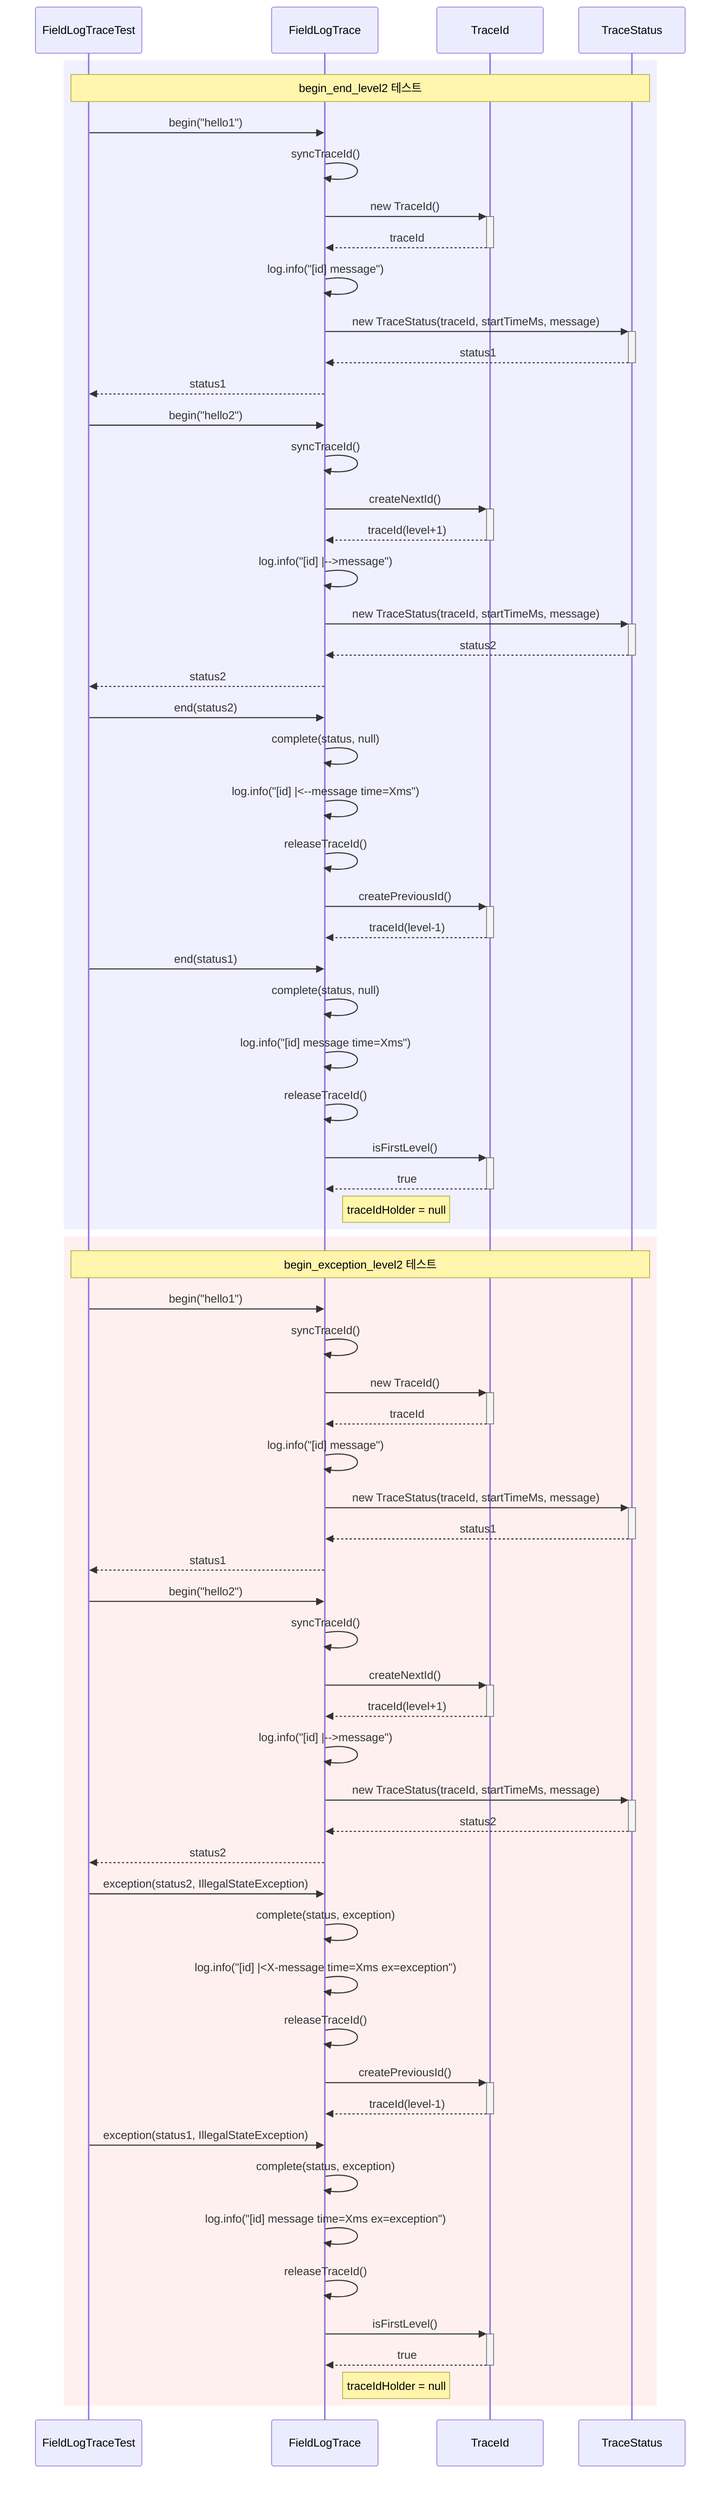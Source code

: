sequenceDiagram
    participant Test as FieldLogTraceTest
    participant FLT as FieldLogTrace
    participant TId as TraceId
    participant TS as TraceStatus
    
    %% begin_end_level2 테스트 시나리오
    rect rgb(240, 240, 255)
        Note over Test,TS: begin_end_level2 테스트
        Test->>FLT: begin("hello1")
        FLT->>FLT: syncTraceId()
        FLT->>+TId: new TraceId()
        TId-->>-FLT: traceId
        FLT->>FLT: log.info("[id] message")
        FLT->>+TS: new TraceStatus(traceId, startTimeMs, message)
        TS-->>-FLT: status1
        FLT-->>Test: status1
        
        Test->>FLT: begin("hello2")
        FLT->>FLT: syncTraceId()
        FLT->>+TId: createNextId()
        TId-->>-FLT: traceId(level+1)
        FLT->>FLT: log.info("[id] |-->message")
        FLT->>+TS: new TraceStatus(traceId, startTimeMs, message)
        TS-->>-FLT: status2
        FLT-->>Test: status2
        
        Test->>FLT: end(status2)
        FLT->>FLT: complete(status, null)
        FLT->>FLT: log.info("[id] |<--message time=Xms")
        FLT->>FLT: releaseTraceId()
        FLT->>+TId: createPreviousId()
        TId-->>-FLT: traceId(level-1)
        
        Test->>FLT: end(status1)
        FLT->>FLT: complete(status, null)
        FLT->>FLT: log.info("[id] message time=Xms")
        FLT->>FLT: releaseTraceId()
        FLT->>+TId: isFirstLevel()
        TId-->>-FLT: true
        Note right of FLT: traceIdHolder = null
    end
    
    %% begin_exception_level2 테스트 시나리오
    rect rgb(255, 240, 240)
        Note over Test,TS: begin_exception_level2 테스트
        Test->>FLT: begin("hello1")
        FLT->>FLT: syncTraceId()
        FLT->>+TId: new TraceId()
        TId-->>-FLT: traceId
        FLT->>FLT: log.info("[id] message")
        FLT->>+TS: new TraceStatus(traceId, startTimeMs, message)
        TS-->>-FLT: status1
        FLT-->>Test: status1
        
        Test->>FLT: begin("hello2")
        FLT->>FLT: syncTraceId()
        FLT->>+TId: createNextId()
        TId-->>-FLT: traceId(level+1)
        FLT->>FLT: log.info("[id] |-->message")
        FLT->>+TS: new TraceStatus(traceId, startTimeMs, message)
        TS-->>-FLT: status2
        FLT-->>Test: status2
        
        Test->>FLT: exception(status2, IllegalStateException)
        FLT->>FLT: complete(status, exception)
        FLT->>FLT: log.info("[id] |<X-message time=Xms ex=exception")
        FLT->>FLT: releaseTraceId()
        FLT->>+TId: createPreviousId()
        TId-->>-FLT: traceId(level-1)
        
        Test->>FLT: exception(status1, IllegalStateException)
        FLT->>FLT: complete(status, exception)
        FLT->>FLT: log.info("[id] message time=Xms ex=exception")
        FLT->>FLT: releaseTraceId()
        FLT->>+TId: isFirstLevel()
        TId-->>-FLT: true
        Note right of FLT: traceIdHolder = null
    end